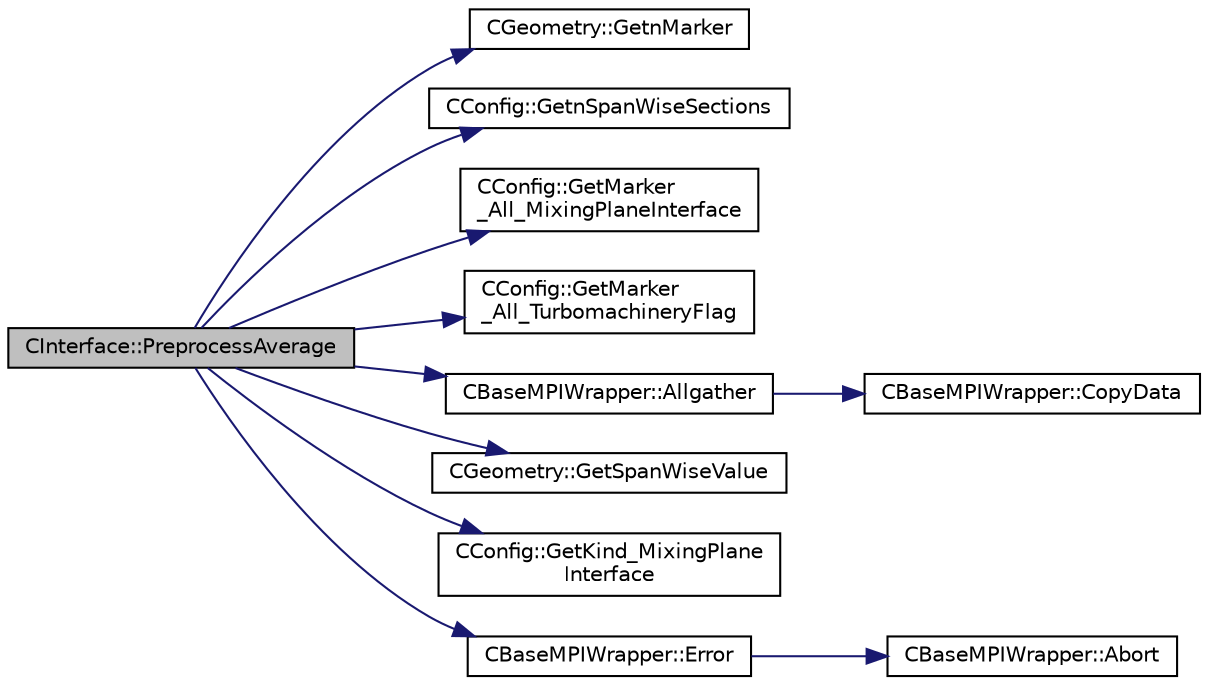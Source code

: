 digraph "CInterface::PreprocessAverage"
{
  edge [fontname="Helvetica",fontsize="10",labelfontname="Helvetica",labelfontsize="10"];
  node [fontname="Helvetica",fontsize="10",shape=record];
  rankdir="LR";
  Node149 [label="CInterface::PreprocessAverage",height=0.2,width=0.4,color="black", fillcolor="grey75", style="filled", fontcolor="black"];
  Node149 -> Node150 [color="midnightblue",fontsize="10",style="solid",fontname="Helvetica"];
  Node150 [label="CGeometry::GetnMarker",height=0.2,width=0.4,color="black", fillcolor="white", style="filled",URL="$class_c_geometry.html#a3c899d1370312702c189a8ee95a63ef7",tooltip="Get number of markers. "];
  Node149 -> Node151 [color="midnightblue",fontsize="10",style="solid",fontname="Helvetica"];
  Node151 [label="CConfig::GetnSpanWiseSections",height=0.2,width=0.4,color="black", fillcolor="white", style="filled",URL="$class_c_config.html#a2afa29aab61d4f49387cec759b7735ea",tooltip="number span-wise sections to compute 3D BC and performance for turbomachinery. "];
  Node149 -> Node152 [color="midnightblue",fontsize="10",style="solid",fontname="Helvetica"];
  Node152 [label="CConfig::GetMarker\l_All_MixingPlaneInterface",height=0.2,width=0.4,color="black", fillcolor="white", style="filled",URL="$class_c_config.html#acff165d0d286d1f473222a2b2cf21a9a",tooltip="Get the MixingPlane interface information for a marker val_marker. "];
  Node149 -> Node153 [color="midnightblue",fontsize="10",style="solid",fontname="Helvetica"];
  Node153 [label="CConfig::GetMarker\l_All_TurbomachineryFlag",height=0.2,width=0.4,color="black", fillcolor="white", style="filled",URL="$class_c_config.html#ab74c164cca94a37de37dd2322c53f98c",tooltip="Get the Turbomachinery flag information for a marker val_marker. "];
  Node149 -> Node154 [color="midnightblue",fontsize="10",style="solid",fontname="Helvetica"];
  Node154 [label="CBaseMPIWrapper::Allgather",height=0.2,width=0.4,color="black", fillcolor="white", style="filled",URL="$class_c_base_m_p_i_wrapper.html#a55195abbb7206e08a4933fa53cd41923"];
  Node154 -> Node155 [color="midnightblue",fontsize="10",style="solid",fontname="Helvetica"];
  Node155 [label="CBaseMPIWrapper::CopyData",height=0.2,width=0.4,color="black", fillcolor="white", style="filled",URL="$class_c_base_m_p_i_wrapper.html#a4725cc1dd65b161b483e812a538a5e36"];
  Node149 -> Node156 [color="midnightblue",fontsize="10",style="solid",fontname="Helvetica"];
  Node156 [label="CGeometry::GetSpanWiseValue",height=0.2,width=0.4,color="black", fillcolor="white", style="filled",URL="$class_c_geometry.html#a99a4c3af5dbc9e2e935aae7dce58cf50",tooltip="Get number of vertices. "];
  Node149 -> Node157 [color="midnightblue",fontsize="10",style="solid",fontname="Helvetica"];
  Node157 [label="CConfig::GetKind_MixingPlane\lInterface",height=0.2,width=0.4,color="black", fillcolor="white", style="filled",URL="$class_c_config.html#a9598107d90597bb142bea40b3deeb31d",tooltip="Get the kind of mixing process for averaging quantities at the boundaries. "];
  Node149 -> Node158 [color="midnightblue",fontsize="10",style="solid",fontname="Helvetica"];
  Node158 [label="CBaseMPIWrapper::Error",height=0.2,width=0.4,color="black", fillcolor="white", style="filled",URL="$class_c_base_m_p_i_wrapper.html#a04457c47629bda56704e6a8804833eeb"];
  Node158 -> Node159 [color="midnightblue",fontsize="10",style="solid",fontname="Helvetica"];
  Node159 [label="CBaseMPIWrapper::Abort",height=0.2,width=0.4,color="black", fillcolor="white", style="filled",URL="$class_c_base_m_p_i_wrapper.html#a21ef5681e2acb532d345e9bab173ef07"];
}
